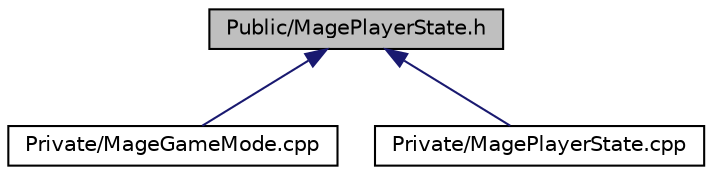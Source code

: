 digraph "Public/MagePlayerState.h"
{
 // LATEX_PDF_SIZE
  edge [fontname="Helvetica",fontsize="10",labelfontname="Helvetica",labelfontsize="10"];
  node [fontname="Helvetica",fontsize="10",shape=record];
  Node1 [label="Public/MagePlayerState.h",height=0.2,width=0.4,color="black", fillcolor="grey75", style="filled", fontcolor="black",tooltip=" "];
  Node1 -> Node2 [dir="back",color="midnightblue",fontsize="10",style="solid",fontname="Helvetica"];
  Node2 [label="Private/MageGameMode.cpp",height=0.2,width=0.4,color="black", fillcolor="white", style="filled",URL="$_mage_game_mode_8cpp.html",tooltip=" "];
  Node1 -> Node3 [dir="back",color="midnightblue",fontsize="10",style="solid",fontname="Helvetica"];
  Node3 [label="Private/MagePlayerState.cpp",height=0.2,width=0.4,color="black", fillcolor="white", style="filled",URL="$_mage_player_state_8cpp.html",tooltip=" "];
}
